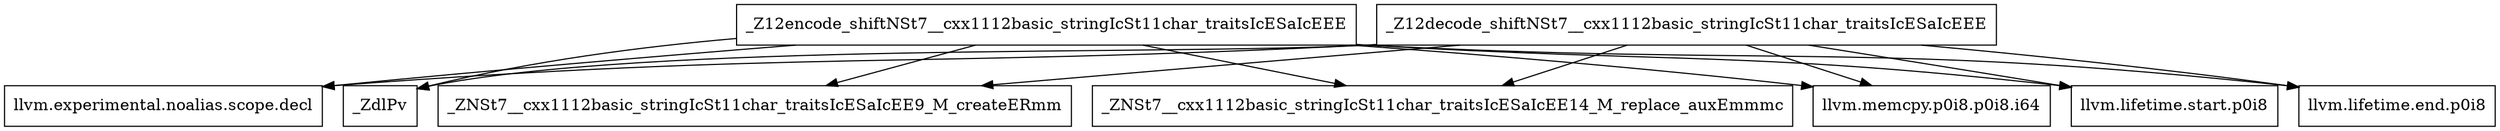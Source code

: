 digraph call_graph {
    // Define the nodes
    node [shape=box];

    // Function nodes
    encode_shift [label="_Z12encode_shiftNSt7__cxx1112basic_stringIcSt11char_traitsIcESaIcEEE"];
    decode_shift [label="_Z12decode_shiftNSt7__cxx1112basic_stringIcSt11char_traitsIcESaIcEEE"];
    malloc [label="_ZdlPv"];
    create [label="_ZNSt7__cxx1112basic_stringIcSt11char_traitsIcESaIcEE9_M_createERmm"];
    replace [label="_ZNSt7__cxx1112basic_stringIcSt11char_traitsIcESaIcEE14_M_replace_auxEmmmc"];
    memcpy [label="llvm.memcpy.p0i8.p0i8.i64"];
    lifetime_start [label="llvm.lifetime.start.p0i8"];
    lifetime_end [label="llvm.lifetime.end.p0i8"];
    noalias_scope [label="llvm.experimental.noalias.scope.decl"];

    // Define the edges (calls)
    encode_shift -> lifetime_start;
    encode_shift -> lifetime_end;
    encode_shift -> noalias_scope;
    encode_shift -> malloc;
    encode_shift -> create;
    encode_shift -> replace;
    encode_shift -> memcpy;
    
    decode_shift -> lifetime_start;
    decode_shift -> lifetime_end;
    decode_shift -> noalias_scope;
    decode_shift -> malloc;
    decode_shift -> create;
    decode_shift -> replace;
    decode_shift -> memcpy;
}
